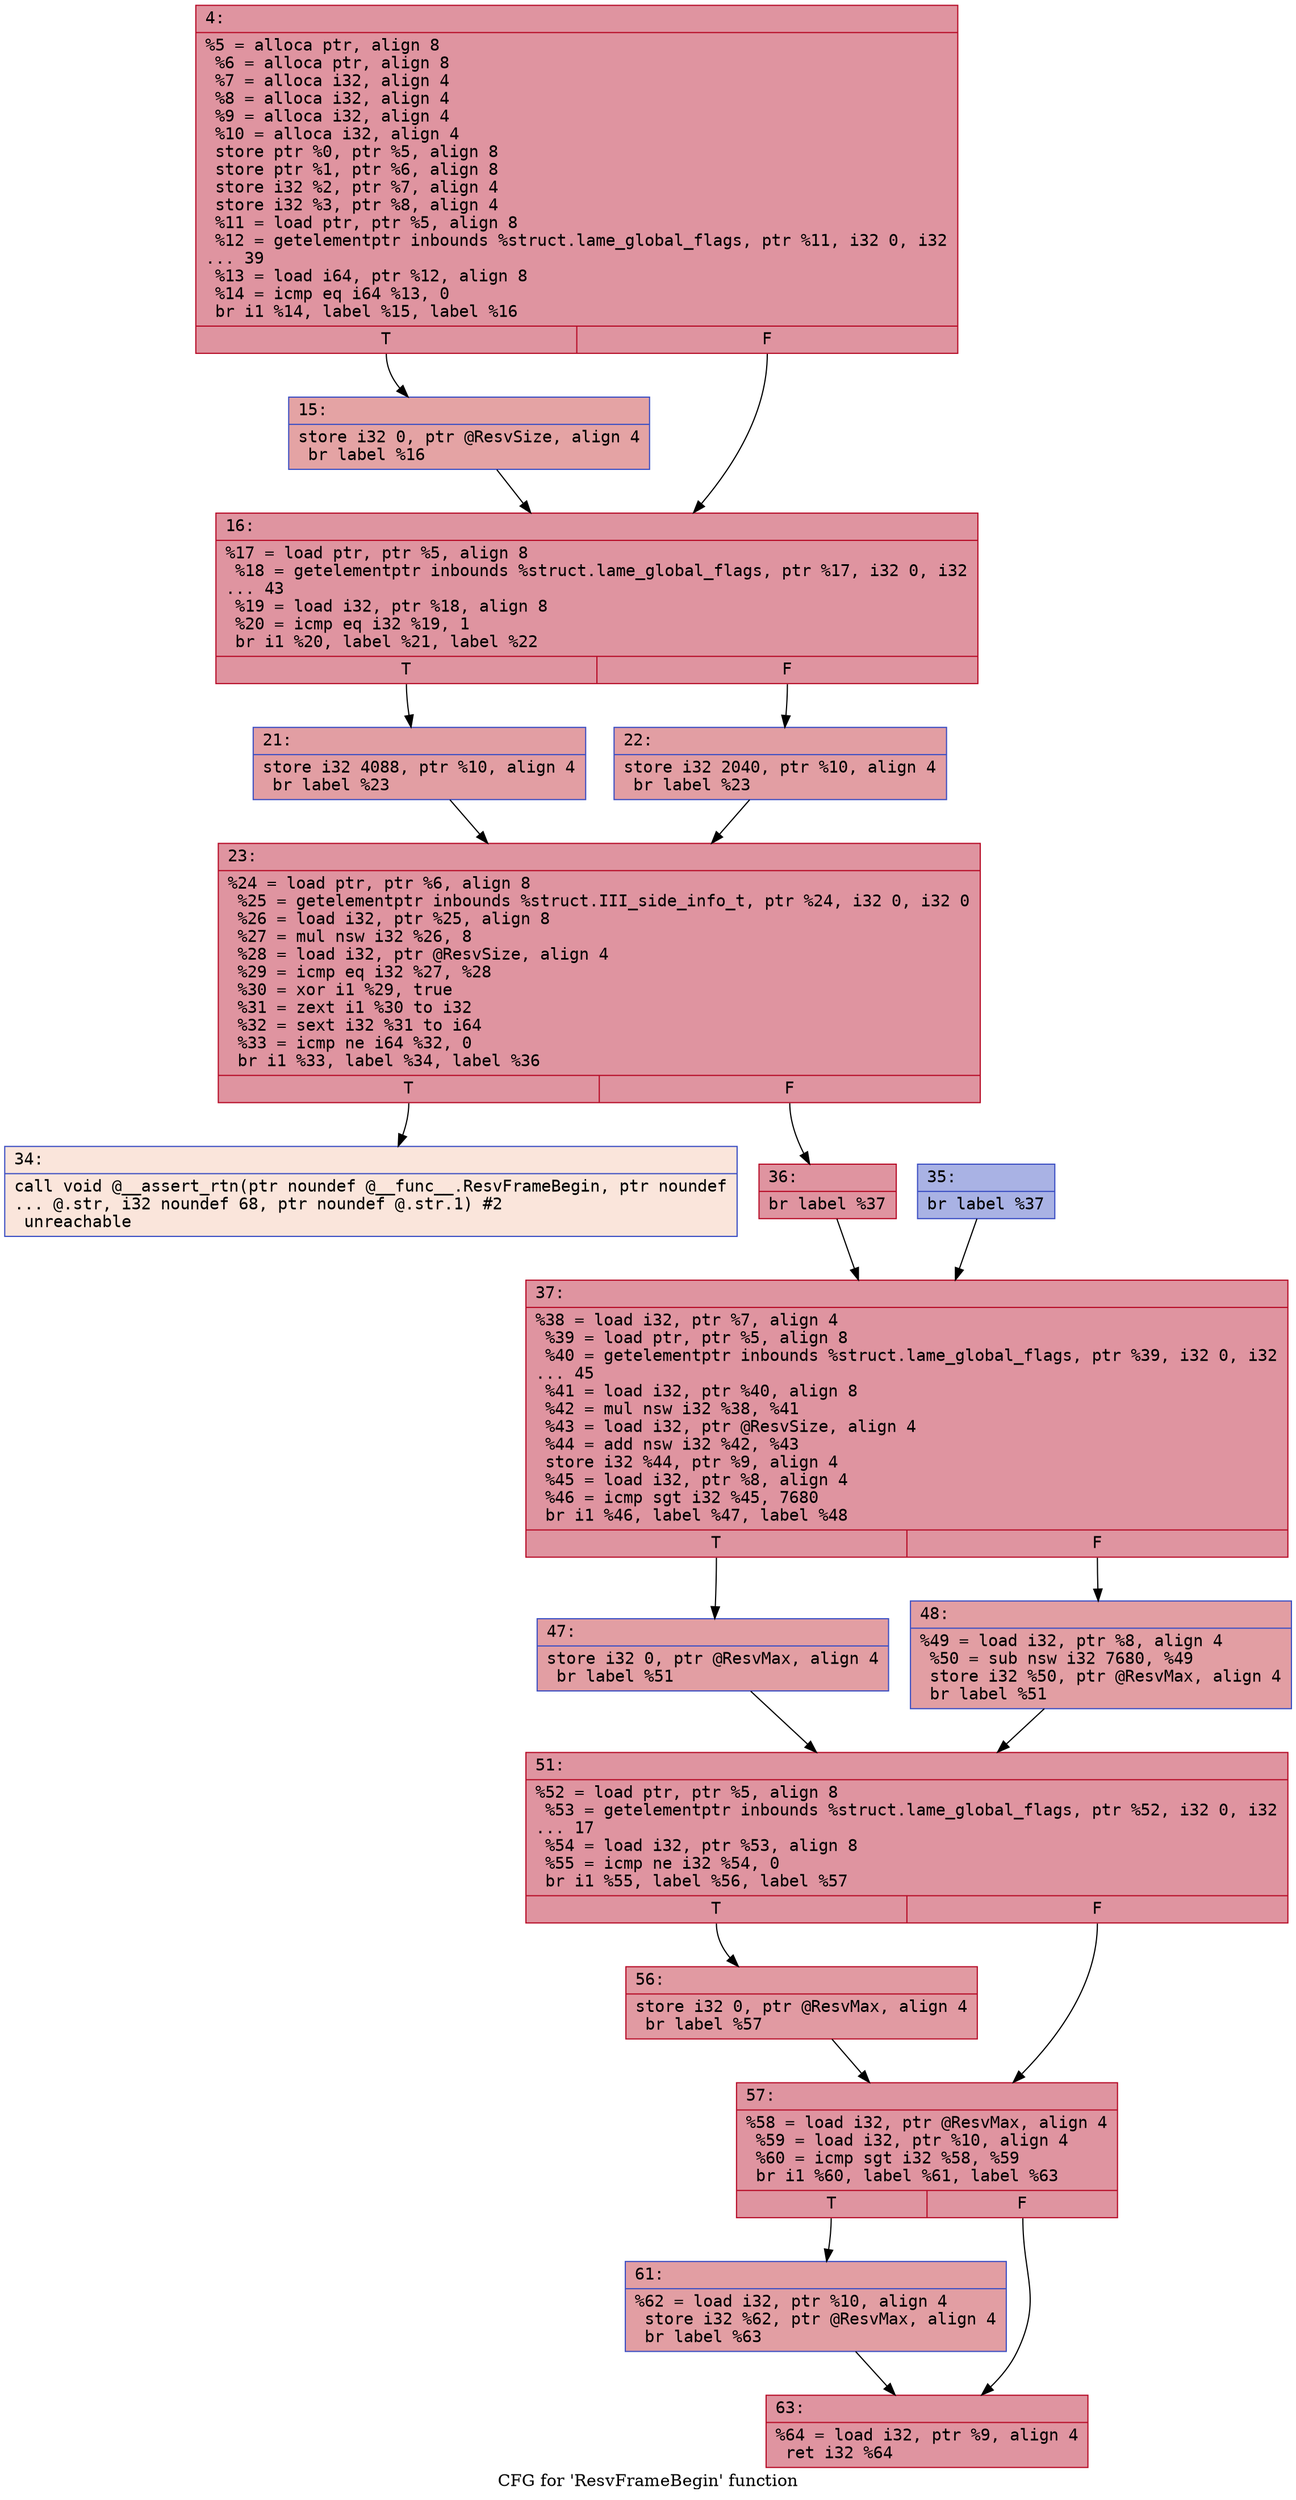 digraph "CFG for 'ResvFrameBegin' function" {
	label="CFG for 'ResvFrameBegin' function";

	Node0x600003521e50 [shape=record,color="#b70d28ff", style=filled, fillcolor="#b70d2870" fontname="Courier",label="{4:\l|  %5 = alloca ptr, align 8\l  %6 = alloca ptr, align 8\l  %7 = alloca i32, align 4\l  %8 = alloca i32, align 4\l  %9 = alloca i32, align 4\l  %10 = alloca i32, align 4\l  store ptr %0, ptr %5, align 8\l  store ptr %1, ptr %6, align 8\l  store i32 %2, ptr %7, align 4\l  store i32 %3, ptr %8, align 4\l  %11 = load ptr, ptr %5, align 8\l  %12 = getelementptr inbounds %struct.lame_global_flags, ptr %11, i32 0, i32\l... 39\l  %13 = load i64, ptr %12, align 8\l  %14 = icmp eq i64 %13, 0\l  br i1 %14, label %15, label %16\l|{<s0>T|<s1>F}}"];
	Node0x600003521e50:s0 -> Node0x600003521ef0[tooltip="4 -> 15\nProbability 37.50%" ];
	Node0x600003521e50:s1 -> Node0x600003521f40[tooltip="4 -> 16\nProbability 62.50%" ];
	Node0x600003521ef0 [shape=record,color="#3d50c3ff", style=filled, fillcolor="#c32e3170" fontname="Courier",label="{15:\l|  store i32 0, ptr @ResvSize, align 4\l  br label %16\l}"];
	Node0x600003521ef0 -> Node0x600003521f40[tooltip="15 -> 16\nProbability 100.00%" ];
	Node0x600003521f40 [shape=record,color="#b70d28ff", style=filled, fillcolor="#b70d2870" fontname="Courier",label="{16:\l|  %17 = load ptr, ptr %5, align 8\l  %18 = getelementptr inbounds %struct.lame_global_flags, ptr %17, i32 0, i32\l... 43\l  %19 = load i32, ptr %18, align 8\l  %20 = icmp eq i32 %19, 1\l  br i1 %20, label %21, label %22\l|{<s0>T|<s1>F}}"];
	Node0x600003521f40:s0 -> Node0x600003521f90[tooltip="16 -> 21\nProbability 50.00%" ];
	Node0x600003521f40:s1 -> Node0x600003521fe0[tooltip="16 -> 22\nProbability 50.00%" ];
	Node0x600003521f90 [shape=record,color="#3d50c3ff", style=filled, fillcolor="#be242e70" fontname="Courier",label="{21:\l|  store i32 4088, ptr %10, align 4\l  br label %23\l}"];
	Node0x600003521f90 -> Node0x600003522030[tooltip="21 -> 23\nProbability 100.00%" ];
	Node0x600003521fe0 [shape=record,color="#3d50c3ff", style=filled, fillcolor="#be242e70" fontname="Courier",label="{22:\l|  store i32 2040, ptr %10, align 4\l  br label %23\l}"];
	Node0x600003521fe0 -> Node0x600003522030[tooltip="22 -> 23\nProbability 100.00%" ];
	Node0x600003522030 [shape=record,color="#b70d28ff", style=filled, fillcolor="#b70d2870" fontname="Courier",label="{23:\l|  %24 = load ptr, ptr %6, align 8\l  %25 = getelementptr inbounds %struct.III_side_info_t, ptr %24, i32 0, i32 0\l  %26 = load i32, ptr %25, align 8\l  %27 = mul nsw i32 %26, 8\l  %28 = load i32, ptr @ResvSize, align 4\l  %29 = icmp eq i32 %27, %28\l  %30 = xor i1 %29, true\l  %31 = zext i1 %30 to i32\l  %32 = sext i32 %31 to i64\l  %33 = icmp ne i64 %32, 0\l  br i1 %33, label %34, label %36\l|{<s0>T|<s1>F}}"];
	Node0x600003522030:s0 -> Node0x600003522080[tooltip="23 -> 34\nProbability 0.00%" ];
	Node0x600003522030:s1 -> Node0x600003522120[tooltip="23 -> 36\nProbability 100.00%" ];
	Node0x600003522080 [shape=record,color="#3d50c3ff", style=filled, fillcolor="#f4c5ad70" fontname="Courier",label="{34:\l|  call void @__assert_rtn(ptr noundef @__func__.ResvFrameBegin, ptr noundef\l... @.str, i32 noundef 68, ptr noundef @.str.1) #2\l  unreachable\l}"];
	Node0x6000035220d0 [shape=record,color="#3d50c3ff", style=filled, fillcolor="#3d50c370" fontname="Courier",label="{35:\l|  br label %37\l}"];
	Node0x6000035220d0 -> Node0x600003522170[tooltip="35 -> 37\nProbability 100.00%" ];
	Node0x600003522120 [shape=record,color="#b70d28ff", style=filled, fillcolor="#b70d2870" fontname="Courier",label="{36:\l|  br label %37\l}"];
	Node0x600003522120 -> Node0x600003522170[tooltip="36 -> 37\nProbability 100.00%" ];
	Node0x600003522170 [shape=record,color="#b70d28ff", style=filled, fillcolor="#b70d2870" fontname="Courier",label="{37:\l|  %38 = load i32, ptr %7, align 4\l  %39 = load ptr, ptr %5, align 8\l  %40 = getelementptr inbounds %struct.lame_global_flags, ptr %39, i32 0, i32\l... 45\l  %41 = load i32, ptr %40, align 8\l  %42 = mul nsw i32 %38, %41\l  %43 = load i32, ptr @ResvSize, align 4\l  %44 = add nsw i32 %42, %43\l  store i32 %44, ptr %9, align 4\l  %45 = load i32, ptr %8, align 4\l  %46 = icmp sgt i32 %45, 7680\l  br i1 %46, label %47, label %48\l|{<s0>T|<s1>F}}"];
	Node0x600003522170:s0 -> Node0x6000035221c0[tooltip="37 -> 47\nProbability 50.00%" ];
	Node0x600003522170:s1 -> Node0x600003522210[tooltip="37 -> 48\nProbability 50.00%" ];
	Node0x6000035221c0 [shape=record,color="#3d50c3ff", style=filled, fillcolor="#be242e70" fontname="Courier",label="{47:\l|  store i32 0, ptr @ResvMax, align 4\l  br label %51\l}"];
	Node0x6000035221c0 -> Node0x600003522260[tooltip="47 -> 51\nProbability 100.00%" ];
	Node0x600003522210 [shape=record,color="#3d50c3ff", style=filled, fillcolor="#be242e70" fontname="Courier",label="{48:\l|  %49 = load i32, ptr %8, align 4\l  %50 = sub nsw i32 7680, %49\l  store i32 %50, ptr @ResvMax, align 4\l  br label %51\l}"];
	Node0x600003522210 -> Node0x600003522260[tooltip="48 -> 51\nProbability 100.00%" ];
	Node0x600003522260 [shape=record,color="#b70d28ff", style=filled, fillcolor="#b70d2870" fontname="Courier",label="{51:\l|  %52 = load ptr, ptr %5, align 8\l  %53 = getelementptr inbounds %struct.lame_global_flags, ptr %52, i32 0, i32\l... 17\l  %54 = load i32, ptr %53, align 8\l  %55 = icmp ne i32 %54, 0\l  br i1 %55, label %56, label %57\l|{<s0>T|<s1>F}}"];
	Node0x600003522260:s0 -> Node0x6000035222b0[tooltip="51 -> 56\nProbability 62.50%" ];
	Node0x600003522260:s1 -> Node0x600003522300[tooltip="51 -> 57\nProbability 37.50%" ];
	Node0x6000035222b0 [shape=record,color="#b70d28ff", style=filled, fillcolor="#bb1b2c70" fontname="Courier",label="{56:\l|  store i32 0, ptr @ResvMax, align 4\l  br label %57\l}"];
	Node0x6000035222b0 -> Node0x600003522300[tooltip="56 -> 57\nProbability 100.00%" ];
	Node0x600003522300 [shape=record,color="#b70d28ff", style=filled, fillcolor="#b70d2870" fontname="Courier",label="{57:\l|  %58 = load i32, ptr @ResvMax, align 4\l  %59 = load i32, ptr %10, align 4\l  %60 = icmp sgt i32 %58, %59\l  br i1 %60, label %61, label %63\l|{<s0>T|<s1>F}}"];
	Node0x600003522300:s0 -> Node0x600003522350[tooltip="57 -> 61\nProbability 50.00%" ];
	Node0x600003522300:s1 -> Node0x6000035223a0[tooltip="57 -> 63\nProbability 50.00%" ];
	Node0x600003522350 [shape=record,color="#3d50c3ff", style=filled, fillcolor="#be242e70" fontname="Courier",label="{61:\l|  %62 = load i32, ptr %10, align 4\l  store i32 %62, ptr @ResvMax, align 4\l  br label %63\l}"];
	Node0x600003522350 -> Node0x6000035223a0[tooltip="61 -> 63\nProbability 100.00%" ];
	Node0x6000035223a0 [shape=record,color="#b70d28ff", style=filled, fillcolor="#b70d2870" fontname="Courier",label="{63:\l|  %64 = load i32, ptr %9, align 4\l  ret i32 %64\l}"];
}
